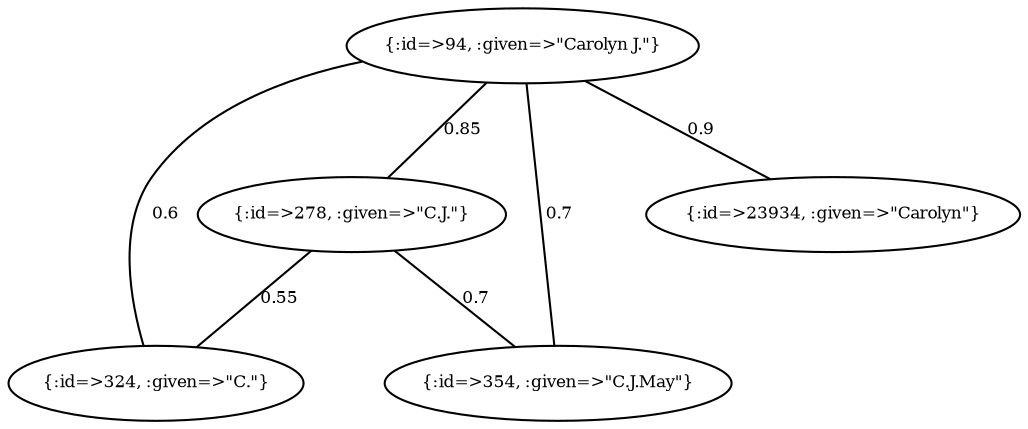 graph Collector__WeightedGraph {
    "{:id=>94, :given=>\"Carolyn J.\"}" [
        fontsize = 8,
        label = "{:id=>94, :given=>\"Carolyn J.\"}"
    ]

    "{:id=>278, :given=>\"C.J.\"}" [
        fontsize = 8,
        label = "{:id=>278, :given=>\"C.J.\"}"
    ]

    "{:id=>324, :given=>\"C.\"}" [
        fontsize = 8,
        label = "{:id=>324, :given=>\"C.\"}"
    ]

    "{:id=>354, :given=>\"C.J.May\"}" [
        fontsize = 8,
        label = "{:id=>354, :given=>\"C.J.May\"}"
    ]

    "{:id=>23934, :given=>\"Carolyn\"}" [
        fontsize = 8,
        label = "{:id=>23934, :given=>\"Carolyn\"}"
    ]

    "{:id=>94, :given=>\"Carolyn J.\"}" -- "{:id=>278, :given=>\"C.J.\"}" [
        fontsize = 8,
        label = 0.85
    ]

    "{:id=>94, :given=>\"Carolyn J.\"}" -- "{:id=>324, :given=>\"C.\"}" [
        fontsize = 8,
        label = 0.6
    ]

    "{:id=>94, :given=>\"Carolyn J.\"}" -- "{:id=>354, :given=>\"C.J.May\"}" [
        fontsize = 8,
        label = 0.7
    ]

    "{:id=>94, :given=>\"Carolyn J.\"}" -- "{:id=>23934, :given=>\"Carolyn\"}" [
        fontsize = 8,
        label = 0.9
    ]

    "{:id=>278, :given=>\"C.J.\"}" -- "{:id=>324, :given=>\"C.\"}" [
        fontsize = 8,
        label = 0.55
    ]

    "{:id=>278, :given=>\"C.J.\"}" -- "{:id=>354, :given=>\"C.J.May\"}" [
        fontsize = 8,
        label = 0.7
    ]
}
